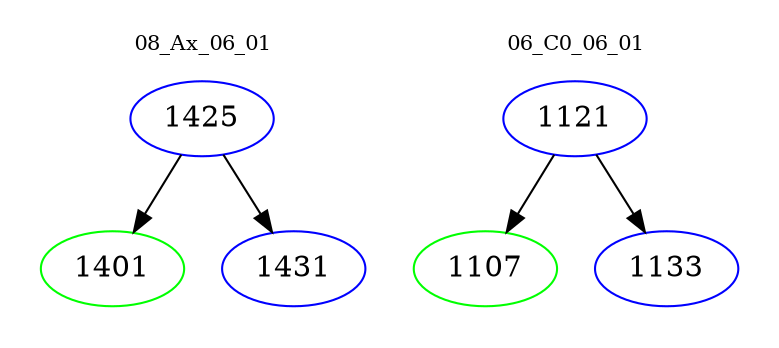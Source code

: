 digraph{
subgraph cluster_0 {
color = white
label = "08_Ax_06_01";
fontsize=10;
T0_1425 [label="1425", color="blue"]
T0_1425 -> T0_1401 [color="black"]
T0_1401 [label="1401", color="green"]
T0_1425 -> T0_1431 [color="black"]
T0_1431 [label="1431", color="blue"]
}
subgraph cluster_1 {
color = white
label = "06_C0_06_01";
fontsize=10;
T1_1121 [label="1121", color="blue"]
T1_1121 -> T1_1107 [color="black"]
T1_1107 [label="1107", color="green"]
T1_1121 -> T1_1133 [color="black"]
T1_1133 [label="1133", color="blue"]
}
}
